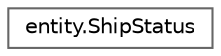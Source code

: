 digraph "Graphical Class Hierarchy"
{
 // LATEX_PDF_SIZE
  bgcolor="transparent";
  edge [fontname=Helvetica,fontsize=10,labelfontname=Helvetica,labelfontsize=10];
  node [fontname=Helvetica,fontsize=10,shape=box,height=0.2,width=0.4];
  rankdir="LR";
  Node0 [id="Node000000",label="entity.ShipStatus",height=0.2,width=0.4,color="grey40", fillcolor="white", style="filled",URL="$classentity_1_1_ship_status.html",tooltip=" "];
}
